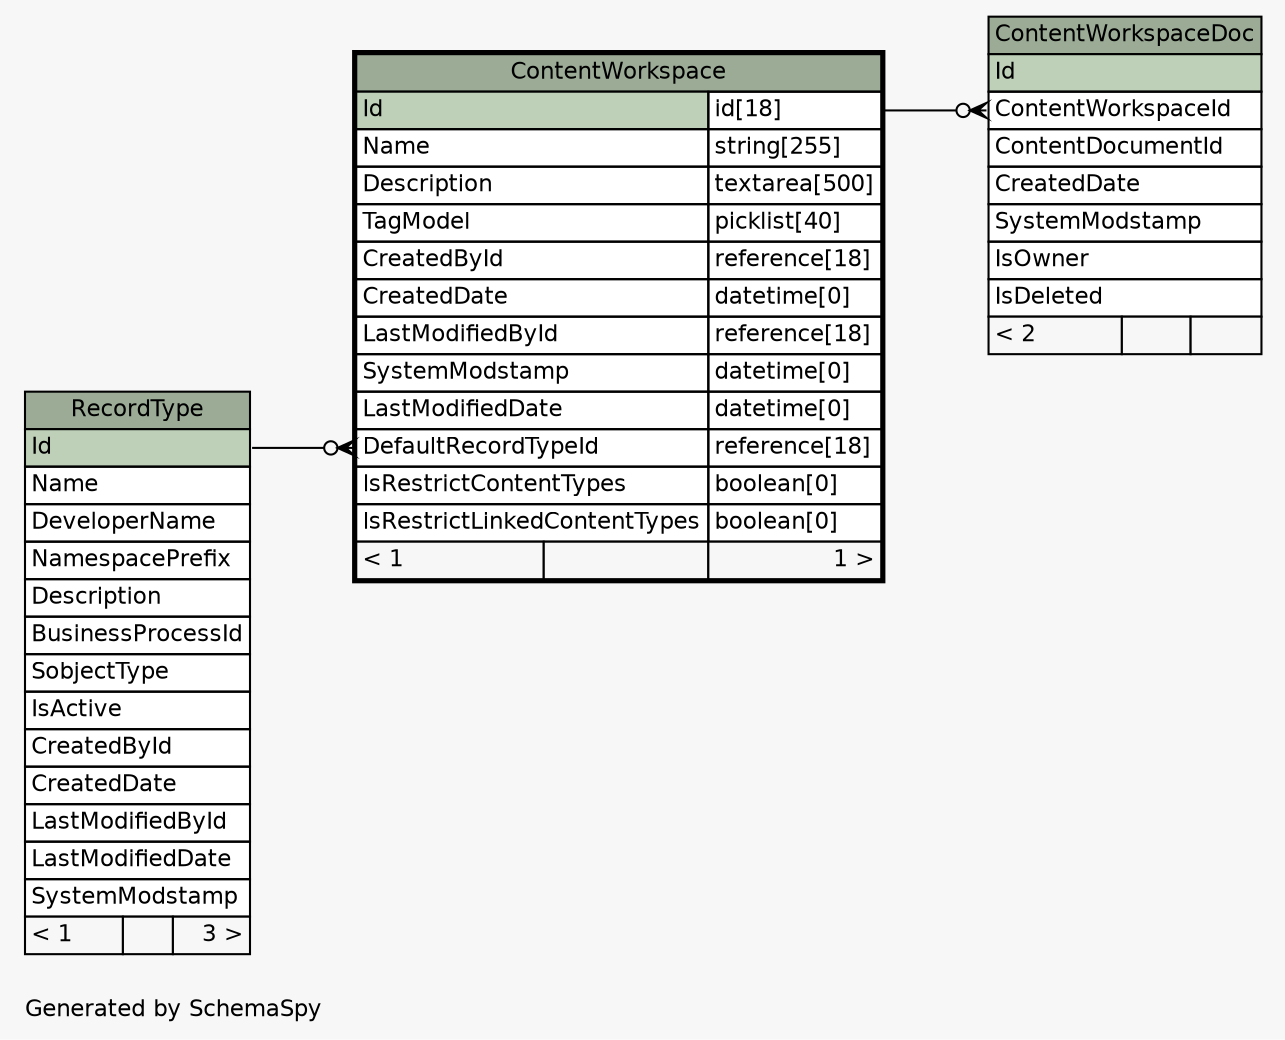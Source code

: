 // dot 2.36.0 on Mac OS X 10.11.6
// SchemaSpy rev 590
digraph "oneDegreeRelationshipsDiagram" {
  graph [
    rankdir="RL"
    bgcolor="#f7f7f7"
    label="\nGenerated by SchemaSpy"
    labeljust="l"
    nodesep="0.18"
    ranksep="0.46"
    fontname="Helvetica"
    fontsize="11"
  ];
  node [
    fontname="Helvetica"
    fontsize="11"
    shape="plaintext"
  ];
  edge [
    arrowsize="0.8"
  ];
  "ContentWorkspace":"DefaultRecordTypeId":w -> "RecordType":"Id":e [arrowhead=none dir=back arrowtail=crowodot];
  "ContentWorkspaceDoc":"ContentWorkspaceId":w -> "ContentWorkspace":"Id.type":e [arrowhead=none dir=back arrowtail=crowodot];
  "ContentWorkspace" [
    label=<
    <TABLE BORDER="2" CELLBORDER="1" CELLSPACING="0" BGCOLOR="#ffffff">
      <TR><TD COLSPAN="3" BGCOLOR="#9bab96" ALIGN="CENTER">ContentWorkspace</TD></TR>
      <TR><TD PORT="Id" COLSPAN="2" BGCOLOR="#bed1b8" ALIGN="LEFT">Id</TD><TD PORT="Id.type" ALIGN="LEFT">id[18]</TD></TR>
      <TR><TD PORT="Name" COLSPAN="2" ALIGN="LEFT">Name</TD><TD PORT="Name.type" ALIGN="LEFT">string[255]</TD></TR>
      <TR><TD PORT="Description" COLSPAN="2" ALIGN="LEFT">Description</TD><TD PORT="Description.type" ALIGN="LEFT">textarea[500]</TD></TR>
      <TR><TD PORT="TagModel" COLSPAN="2" ALIGN="LEFT">TagModel</TD><TD PORT="TagModel.type" ALIGN="LEFT">picklist[40]</TD></TR>
      <TR><TD PORT="CreatedById" COLSPAN="2" ALIGN="LEFT">CreatedById</TD><TD PORT="CreatedById.type" ALIGN="LEFT">reference[18]</TD></TR>
      <TR><TD PORT="CreatedDate" COLSPAN="2" ALIGN="LEFT">CreatedDate</TD><TD PORT="CreatedDate.type" ALIGN="LEFT">datetime[0]</TD></TR>
      <TR><TD PORT="LastModifiedById" COLSPAN="2" ALIGN="LEFT">LastModifiedById</TD><TD PORT="LastModifiedById.type" ALIGN="LEFT">reference[18]</TD></TR>
      <TR><TD PORT="SystemModstamp" COLSPAN="2" ALIGN="LEFT">SystemModstamp</TD><TD PORT="SystemModstamp.type" ALIGN="LEFT">datetime[0]</TD></TR>
      <TR><TD PORT="LastModifiedDate" COLSPAN="2" ALIGN="LEFT">LastModifiedDate</TD><TD PORT="LastModifiedDate.type" ALIGN="LEFT">datetime[0]</TD></TR>
      <TR><TD PORT="DefaultRecordTypeId" COLSPAN="2" ALIGN="LEFT">DefaultRecordTypeId</TD><TD PORT="DefaultRecordTypeId.type" ALIGN="LEFT">reference[18]</TD></TR>
      <TR><TD PORT="IsRestrictContentTypes" COLSPAN="2" ALIGN="LEFT">IsRestrictContentTypes</TD><TD PORT="IsRestrictContentTypes.type" ALIGN="LEFT">boolean[0]</TD></TR>
      <TR><TD PORT="IsRestrictLinkedContentTypes" COLSPAN="2" ALIGN="LEFT">IsRestrictLinkedContentTypes</TD><TD PORT="IsRestrictLinkedContentTypes.type" ALIGN="LEFT">boolean[0]</TD></TR>
      <TR><TD ALIGN="LEFT" BGCOLOR="#f7f7f7">&lt; 1</TD><TD ALIGN="RIGHT" BGCOLOR="#f7f7f7">  </TD><TD ALIGN="RIGHT" BGCOLOR="#f7f7f7">1 &gt;</TD></TR>
    </TABLE>>
    URL="ContentWorkspace.html"
    tooltip="ContentWorkspace"
  ];
  "ContentWorkspaceDoc" [
    label=<
    <TABLE BORDER="0" CELLBORDER="1" CELLSPACING="0" BGCOLOR="#ffffff">
      <TR><TD COLSPAN="3" BGCOLOR="#9bab96" ALIGN="CENTER">ContentWorkspaceDoc</TD></TR>
      <TR><TD PORT="Id" COLSPAN="3" BGCOLOR="#bed1b8" ALIGN="LEFT">Id</TD></TR>
      <TR><TD PORT="ContentWorkspaceId" COLSPAN="3" ALIGN="LEFT">ContentWorkspaceId</TD></TR>
      <TR><TD PORT="ContentDocumentId" COLSPAN="3" ALIGN="LEFT">ContentDocumentId</TD></TR>
      <TR><TD PORT="CreatedDate" COLSPAN="3" ALIGN="LEFT">CreatedDate</TD></TR>
      <TR><TD PORT="SystemModstamp" COLSPAN="3" ALIGN="LEFT">SystemModstamp</TD></TR>
      <TR><TD PORT="IsOwner" COLSPAN="3" ALIGN="LEFT">IsOwner</TD></TR>
      <TR><TD PORT="IsDeleted" COLSPAN="3" ALIGN="LEFT">IsDeleted</TD></TR>
      <TR><TD ALIGN="LEFT" BGCOLOR="#f7f7f7">&lt; 2</TD><TD ALIGN="RIGHT" BGCOLOR="#f7f7f7">  </TD><TD ALIGN="RIGHT" BGCOLOR="#f7f7f7">  </TD></TR>
    </TABLE>>
    URL="ContentWorkspaceDoc.html"
    tooltip="ContentWorkspaceDoc"
  ];
  "RecordType" [
    label=<
    <TABLE BORDER="0" CELLBORDER="1" CELLSPACING="0" BGCOLOR="#ffffff">
      <TR><TD COLSPAN="3" BGCOLOR="#9bab96" ALIGN="CENTER">RecordType</TD></TR>
      <TR><TD PORT="Id" COLSPAN="3" BGCOLOR="#bed1b8" ALIGN="LEFT">Id</TD></TR>
      <TR><TD PORT="Name" COLSPAN="3" ALIGN="LEFT">Name</TD></TR>
      <TR><TD PORT="DeveloperName" COLSPAN="3" ALIGN="LEFT">DeveloperName</TD></TR>
      <TR><TD PORT="NamespacePrefix" COLSPAN="3" ALIGN="LEFT">NamespacePrefix</TD></TR>
      <TR><TD PORT="Description" COLSPAN="3" ALIGN="LEFT">Description</TD></TR>
      <TR><TD PORT="BusinessProcessId" COLSPAN="3" ALIGN="LEFT">BusinessProcessId</TD></TR>
      <TR><TD PORT="SobjectType" COLSPAN="3" ALIGN="LEFT">SobjectType</TD></TR>
      <TR><TD PORT="IsActive" COLSPAN="3" ALIGN="LEFT">IsActive</TD></TR>
      <TR><TD PORT="CreatedById" COLSPAN="3" ALIGN="LEFT">CreatedById</TD></TR>
      <TR><TD PORT="CreatedDate" COLSPAN="3" ALIGN="LEFT">CreatedDate</TD></TR>
      <TR><TD PORT="LastModifiedById" COLSPAN="3" ALIGN="LEFT">LastModifiedById</TD></TR>
      <TR><TD PORT="LastModifiedDate" COLSPAN="3" ALIGN="LEFT">LastModifiedDate</TD></TR>
      <TR><TD PORT="SystemModstamp" COLSPAN="3" ALIGN="LEFT">SystemModstamp</TD></TR>
      <TR><TD ALIGN="LEFT" BGCOLOR="#f7f7f7">&lt; 1</TD><TD ALIGN="RIGHT" BGCOLOR="#f7f7f7">  </TD><TD ALIGN="RIGHT" BGCOLOR="#f7f7f7">3 &gt;</TD></TR>
    </TABLE>>
    URL="RecordType.html"
    tooltip="RecordType"
  ];
}
